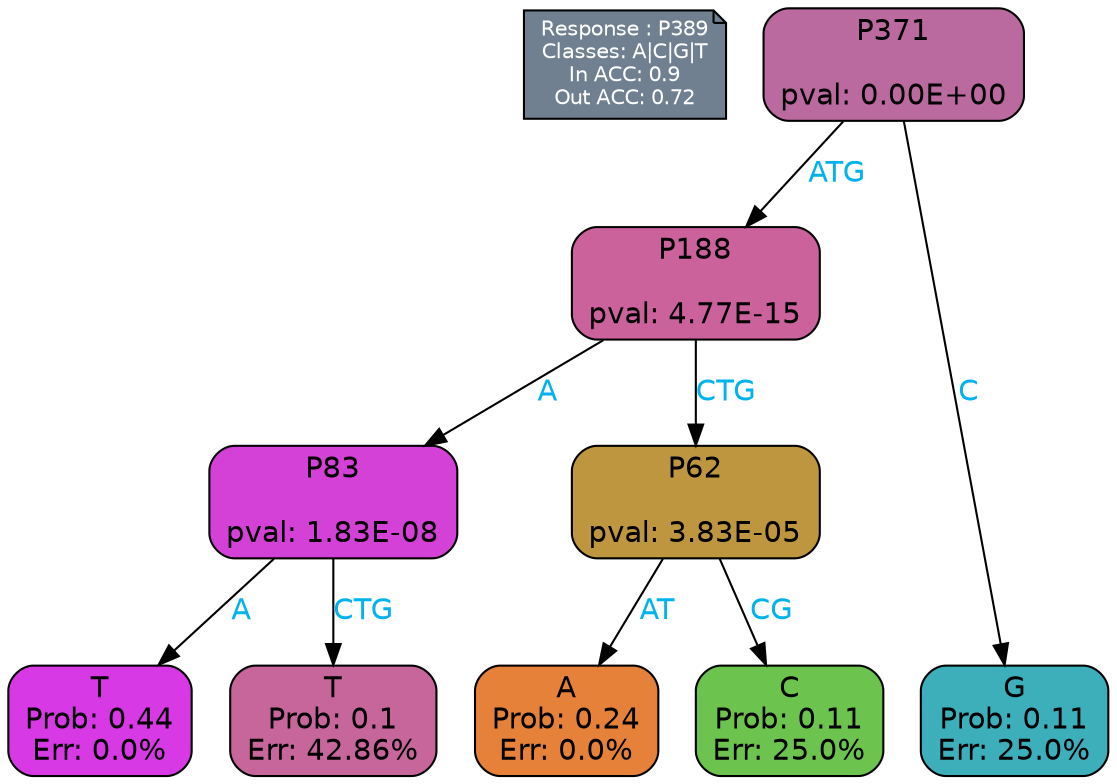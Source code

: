 digraph Tree {
node [shape=box, style="filled, rounded", color="black", fontname=helvetica] ;
graph [ranksep=equally, splines=polylines, bgcolor=transparent, dpi=600] ;
edge [fontname=helvetica] ;
LEGEND [label="Response : P389
Classes: A|C|G|T
In ACC: 0.9
Out ACC: 0.72
",shape=note,align=left,style=filled,fillcolor="slategray",fontcolor="white",fontsize=10];1 [label="P371

pval: 0.00E+00", fillcolor="#bb6a9f"] ;
2 [label="P188

pval: 4.77E-15", fillcolor="#cb629c"] ;
3 [label="P83

pval: 1.83E-08", fillcolor="#d441d7"] ;
4 [label="T
Prob: 0.44
Err: 0.0%", fillcolor="#d739e5"] ;
5 [label="T
Prob: 0.1
Err: 42.86%", fillcolor="#c6669b"] ;
6 [label="P62

pval: 3.83E-05", fillcolor="#be963f"] ;
7 [label="A
Prob: 0.24
Err: 0.0%", fillcolor="#e58139"] ;
8 [label="C
Prob: 0.11
Err: 25.0%", fillcolor="#6cc34e"] ;
9 [label="G
Prob: 0.11
Err: 25.0%", fillcolor="#3cafba"] ;
1 -> 9 [label="C",fontcolor=deepskyblue2] ;
1 -> 2 [label="ATG",fontcolor=deepskyblue2] ;
2 -> 3 [label="A",fontcolor=deepskyblue2] ;
2 -> 6 [label="CTG",fontcolor=deepskyblue2] ;
3 -> 4 [label="A",fontcolor=deepskyblue2] ;
3 -> 5 [label="CTG",fontcolor=deepskyblue2] ;
6 -> 8 [label="CG",fontcolor=deepskyblue2] ;
6 -> 7 [label="AT",fontcolor=deepskyblue2] ;
{rank = same; 4;5;7;8;9;}{rank = same; LEGEND;1;}}